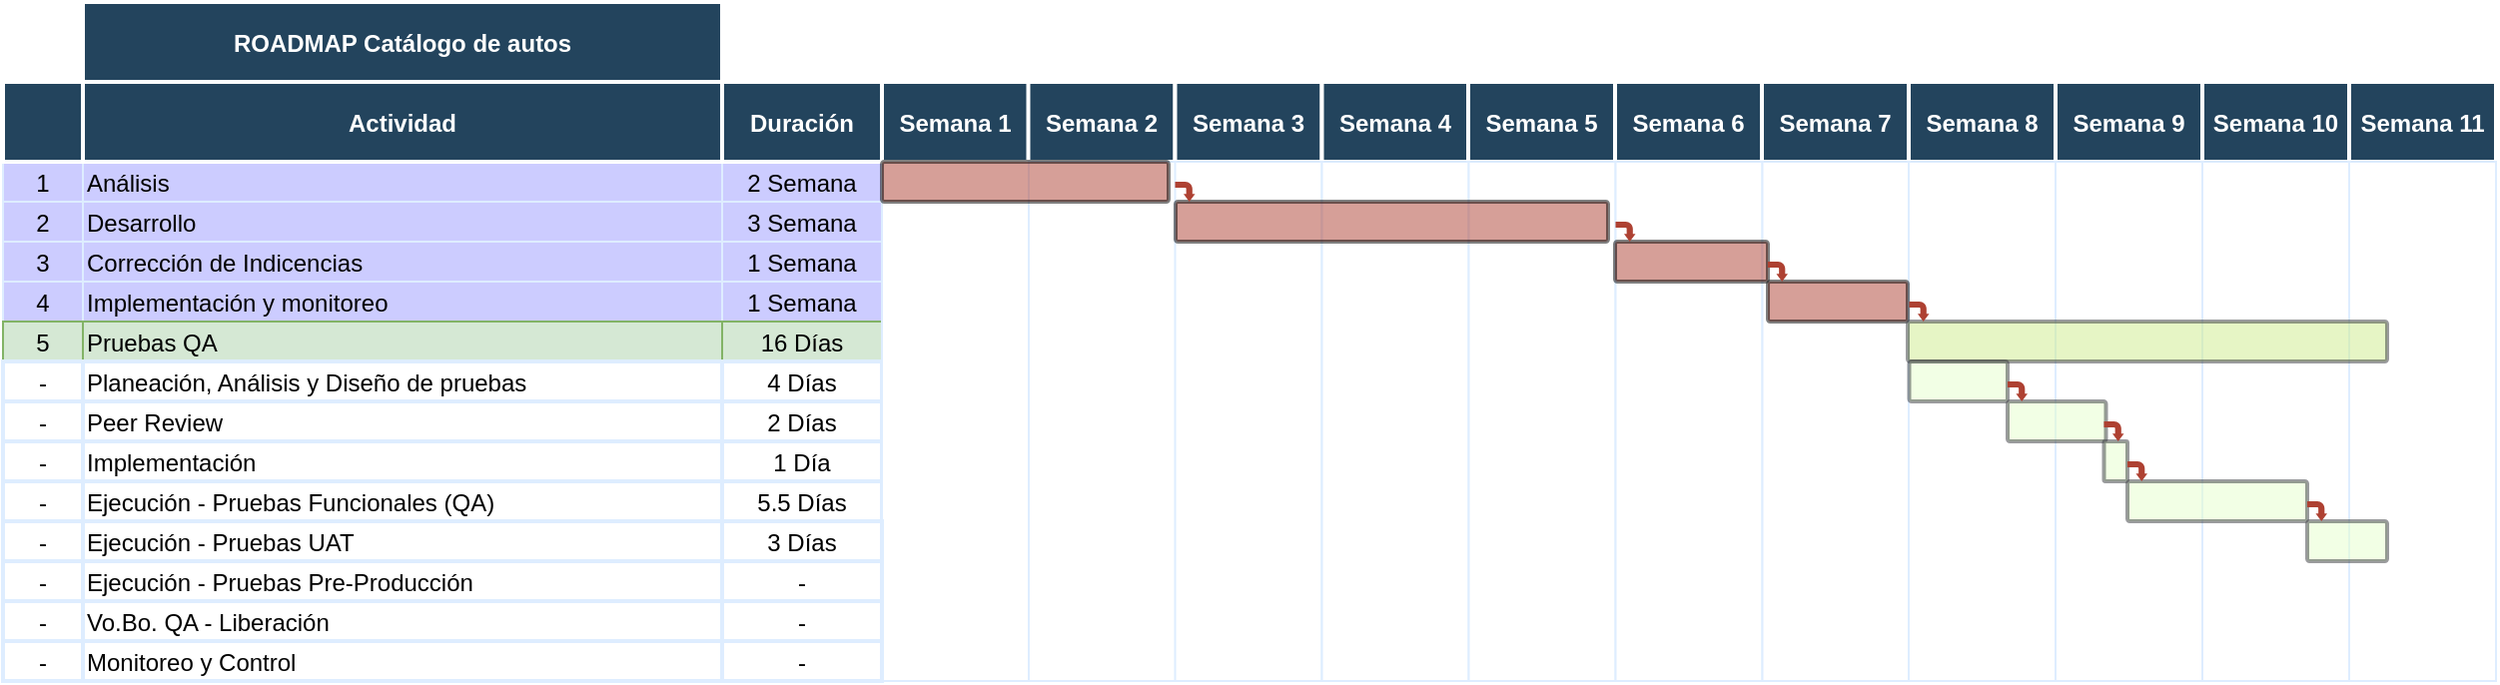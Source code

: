<mxfile version="22.1.18" type="github">
  <diagram name="Page-1" id="8378b5f6-a2b2-b727-a746-972ab9d02e00">
    <mxGraphModel dx="765" dy="421" grid="1" gridSize="10" guides="1" tooltips="1" connect="0" arrows="1" fold="1" page="1" pageScale="1.5" pageWidth="1169" pageHeight="827" background="none" math="0" shadow="0">
      <root>
        <mxCell id="0" />
        <mxCell id="1" parent="0" />
        <mxCell id="63" value="1" style="strokeColor=#DEEDFF;fillColor=#CCCCFF;" parent="1" vertex="1">
          <mxGeometry x="246.5" y="380" width="40" height="20" as="geometry" />
        </mxCell>
        <mxCell id="64" value="Análisis" style="align=left;strokeColor=#DEEDFF;fillColor=#CCCCFF;" parent="1" vertex="1">
          <mxGeometry x="286.5" y="380" width="320" height="20" as="geometry" />
        </mxCell>
        <mxCell id="65" value="2 Semana" style="strokeColor=#DEEDFF;fillColor=#CCCCFF;" parent="1" vertex="1">
          <mxGeometry x="606.5" y="380" width="80.0" height="20" as="geometry" />
        </mxCell>
        <mxCell id="69" value="2" style="strokeColor=#DEEDFF;fillColor=#CCCCFF;" parent="1" vertex="1">
          <mxGeometry x="246.5" y="400.0" width="40" height="20" as="geometry" />
        </mxCell>
        <mxCell id="70" value="Desarrollo" style="align=left;strokeColor=#DEEDFF;fillColor=#CCCCFF;" parent="1" vertex="1">
          <mxGeometry x="286.5" y="400.0" width="320.0" height="20" as="geometry" />
        </mxCell>
        <mxCell id="71" value="3 Semana" style="strokeColor=#DEEDFF;fillColor=#CCCCFF;" parent="1" vertex="1">
          <mxGeometry x="606.5" y="400.0" width="80.0" height="20" as="geometry" />
        </mxCell>
        <mxCell id="74" value="3" style="strokeColor=#DEEDFF;fillColor=#CCCCFF;" parent="1" vertex="1">
          <mxGeometry x="246.5" y="420.0" width="40" height="20" as="geometry" />
        </mxCell>
        <mxCell id="75" value="Corrección de Indicencias" style="align=left;strokeColor=#DEEDFF;fillColor=#CCCCFF;" parent="1" vertex="1">
          <mxGeometry x="286.5" y="420.0" width="320.0" height="20.0" as="geometry" />
        </mxCell>
        <mxCell id="76" value="1 Semana" style="strokeColor=#DEEDFF;fillColor=#CCCCFF;" parent="1" vertex="1">
          <mxGeometry x="606.5" y="420.0" width="80.0" height="20" as="geometry" />
        </mxCell>
        <mxCell id="79" value="4" style="strokeColor=#DEEDFF;fillColor=#CCCCFF;" parent="1" vertex="1">
          <mxGeometry x="246.5" y="440.0" width="40" height="20" as="geometry" />
        </mxCell>
        <mxCell id="80" value="Implementación y monitoreo" style="align=left;strokeColor=#DEEDFF;fillColor=#CCCCFF;" parent="1" vertex="1">
          <mxGeometry x="286.5" y="440.0" width="320" height="20" as="geometry" />
        </mxCell>
        <mxCell id="81" value="1 Semana" style="strokeColor=#DEEDFF;fillColor=#CCCCFF;" parent="1" vertex="1">
          <mxGeometry x="606.5" y="440.0" width="80.0" height="20" as="geometry" />
        </mxCell>
        <mxCell id="84" value="5" style="strokeColor=#82b366;fillColor=#d5e8d4;" parent="1" vertex="1">
          <mxGeometry x="246.5" y="460.0" width="40" height="20" as="geometry" />
        </mxCell>
        <mxCell id="85" value="Pruebas QA" style="align=left;strokeColor=#82b366;fillColor=#d5e8d4;" parent="1" vertex="1">
          <mxGeometry x="286.5" y="460.0" width="320.0" height="20" as="geometry" />
        </mxCell>
        <mxCell id="86" value="16 Días" style="strokeColor=#82b366;fillColor=#d5e8d4;" parent="1" vertex="1">
          <mxGeometry x="606.5" y="460.0" width="80.0" height="20" as="geometry" />
        </mxCell>
        <mxCell id="89" value="-" style="strokeColor=#DEEDFF;strokeWidth=2;" parent="1" vertex="1">
          <mxGeometry x="246.5" y="480.0" width="40" height="20" as="geometry" />
        </mxCell>
        <mxCell id="90" value="Planeación, Análisis y Diseño de pruebas" style="align=left;strokeColor=#DEEDFF;strokeWidth=2;" parent="1" vertex="1">
          <mxGeometry x="286.5" y="480.0" width="320.0" height="20" as="geometry" />
        </mxCell>
        <mxCell id="91" value="4 Días" style="strokeColor=#DEEDFF;strokeWidth=2;" parent="1" vertex="1">
          <mxGeometry x="606.5" y="480.0" width="80.0" height="20" as="geometry" />
        </mxCell>
        <mxCell id="94" value="-" style="strokeColor=#DEEDFF;strokeWidth=2;" parent="1" vertex="1">
          <mxGeometry x="246.5" y="500.0" width="40" height="20" as="geometry" />
        </mxCell>
        <mxCell id="95" value="Peer Review" style="align=left;strokeColor=#DEEDFF;strokeWidth=2;" parent="1" vertex="1">
          <mxGeometry x="286.5" y="500.0" width="320.0" height="20" as="geometry" />
        </mxCell>
        <mxCell id="96" value="2 Días" style="strokeColor=#DEEDFF;strokeWidth=2;" parent="1" vertex="1">
          <mxGeometry x="606.5" y="500.0" width="80.0" height="20" as="geometry" />
        </mxCell>
        <mxCell id="99" value="-" style="strokeColor=#DEEDFF;fillColor=#FFFFFF;strokeWidth=2;" parent="1" vertex="1">
          <mxGeometry x="246.5" y="520.0" width="40" height="20" as="geometry" />
        </mxCell>
        <mxCell id="100" value="Implementación" style="align=left;strokeColor=#DEEDFF;fillColor=#FFFFFF;strokeWidth=2;" parent="1" vertex="1">
          <mxGeometry x="286.5" y="520.0" width="320.0" height="20" as="geometry" />
        </mxCell>
        <mxCell id="101" value="1 Día" style="strokeColor=#DEEDFF;fillColor=#FFFFFF;strokeWidth=2;" parent="1" vertex="1">
          <mxGeometry x="606.5" y="520.0" width="80.0" height="20" as="geometry" />
        </mxCell>
        <mxCell id="104" value="-" style="strokeColor=#DEEDFF;fillColor=#FFFFFF;strokeWidth=2;" parent="1" vertex="1">
          <mxGeometry x="246.5" y="540.0" width="40" height="20" as="geometry" />
        </mxCell>
        <mxCell id="105" value="Ejecución - Pruebas Funcionales (QA)" style="align=left;strokeColor=#DEEDFF;fillColor=#FFFFFF;strokeWidth=2;" parent="1" vertex="1">
          <mxGeometry x="286.5" y="540.0" width="320.0" height="20.0" as="geometry" />
        </mxCell>
        <mxCell id="106" value="5.5 Días" style="strokeColor=#DEEDFF;fillColor=#FFFFFF;strokeWidth=2;" parent="1" vertex="1">
          <mxGeometry x="606.5" y="540.0" width="80.0" height="20" as="geometry" />
        </mxCell>
        <mxCell id="194" value="" style="strokeColor=#DEEDFF" parent="1" vertex="1">
          <mxGeometry x="686.5" y="380" width="73.5" height="260" as="geometry" />
        </mxCell>
        <mxCell id="2" value="Actividad" style="fillColor=#23445D;strokeColor=#FFFFFF;strokeWidth=2;fontColor=#FFFFFF;fontStyle=1" parent="1" vertex="1">
          <mxGeometry x="286.5" y="340" width="320" height="40" as="geometry" />
        </mxCell>
        <mxCell id="3" value="" style="fillColor=#23445D;strokeColor=#FFFFFF;strokeWidth=2;fontColor=#FFFFFF;fontStyle=1" parent="1" vertex="1">
          <mxGeometry x="246.5" y="340" width="40" height="40" as="geometry" />
        </mxCell>
        <mxCell id="4" value="Semana 1" style="fillColor=#23445D;strokeColor=#FFFFFF;strokeWidth=2;fontColor=#FFFFFF;fontStyle=1" parent="1" vertex="1">
          <mxGeometry x="686.5" y="340" width="73.5" height="40" as="geometry" />
        </mxCell>
        <mxCell id="12" value="Duración" style="fillColor=#23445D;strokeColor=#FFFFFF;strokeWidth=2;fontColor=#FFFFFF;fontStyle=1" parent="1" vertex="1">
          <mxGeometry x="606.5" y="340.0" width="80.0" height="40.0" as="geometry" />
        </mxCell>
        <mxCell id="0TEdr6XwHTBYmzNy-4LU-400" value="-" style="strokeColor=#DEEDFF;strokeWidth=2;" parent="1" vertex="1">
          <mxGeometry x="246.5" y="560.0" width="40" height="20" as="geometry" />
        </mxCell>
        <mxCell id="0TEdr6XwHTBYmzNy-4LU-401" value="Ejecución - Pruebas UAT" style="align=left;strokeColor=#DEEDFF;strokeWidth=2;" parent="1" vertex="1">
          <mxGeometry x="286.5" y="560.0" width="320.0" height="20" as="geometry" />
        </mxCell>
        <mxCell id="0TEdr6XwHTBYmzNy-4LU-402" value="3 Días" style="strokeColor=#DEEDFF;strokeWidth=2;" parent="1" vertex="1">
          <mxGeometry x="606.5" y="560.0" width="80.0" height="20" as="geometry" />
        </mxCell>
        <mxCell id="0TEdr6XwHTBYmzNy-4LU-405" value="-" style="strokeColor=#DEEDFF;fillColor=#FFFFFF;strokeWidth=2;" parent="1" vertex="1">
          <mxGeometry x="246.5" y="580.0" width="40" height="20" as="geometry" />
        </mxCell>
        <mxCell id="0TEdr6XwHTBYmzNy-4LU-406" value="Ejecución - Pruebas Pre-Producción" style="align=left;strokeColor=#DEEDFF;fillColor=#FFFFFF;strokeWidth=2;" parent="1" vertex="1">
          <mxGeometry x="286.5" y="580.0" width="320.0" height="20" as="geometry" />
        </mxCell>
        <mxCell id="0TEdr6XwHTBYmzNy-4LU-407" value="-" style="strokeColor=#DEEDFF;fillColor=#FFFFFF;strokeWidth=2;" parent="1" vertex="1">
          <mxGeometry x="606.5" y="580.0" width="80.0" height="20" as="geometry" />
        </mxCell>
        <mxCell id="0TEdr6XwHTBYmzNy-4LU-410" value="-" style="strokeColor=#DEEDFF;fillColor=#FFFFFF;strokeWidth=2;" parent="1" vertex="1">
          <mxGeometry x="246.5" y="600.0" width="40" height="20" as="geometry" />
        </mxCell>
        <mxCell id="0TEdr6XwHTBYmzNy-4LU-411" value="Vo.Bo. QA - Liberación" style="align=left;strokeColor=#DEEDFF;fillColor=#FFFFFF;strokeWidth=2;" parent="1" vertex="1">
          <mxGeometry x="286.5" y="600.0" width="320.0" height="20.0" as="geometry" />
        </mxCell>
        <mxCell id="0TEdr6XwHTBYmzNy-4LU-412" value="-" style="strokeColor=#DEEDFF;fillColor=#FFFFFF;strokeWidth=2;" parent="1" vertex="1">
          <mxGeometry x="606.5" y="600.0" width="80.0" height="20" as="geometry" />
        </mxCell>
        <mxCell id="0TEdr6XwHTBYmzNy-4LU-415" value="-" style="strokeColor=#DEEDFF;fillColor=#FFFFFF;strokeWidth=2;" parent="1" vertex="1">
          <mxGeometry x="246.5" y="620.0" width="40" height="20" as="geometry" />
        </mxCell>
        <mxCell id="0TEdr6XwHTBYmzNy-4LU-416" value="Monitoreo y Control" style="align=left;strokeColor=#DEEDFF;fillColor=#FFFFFF;strokeWidth=2;" parent="1" vertex="1">
          <mxGeometry x="286.5" y="620.0" width="320.0" height="20.0" as="geometry" />
        </mxCell>
        <mxCell id="0TEdr6XwHTBYmzNy-4LU-417" value="-" style="strokeColor=#DEEDFF;fillColor=#FFFFFF;strokeWidth=2;" parent="1" vertex="1">
          <mxGeometry x="606.5" y="620.0" width="80.0" height="20" as="geometry" />
        </mxCell>
        <mxCell id="0TEdr6XwHTBYmzNy-4LU-431" value="ROADMAP Catálogo de autos" style="fillColor=#23445D;strokeColor=#FFFFFF;strokeWidth=2;fontColor=#FFFFFF;fontStyle=1" parent="1" vertex="1">
          <mxGeometry x="286.5" y="300" width="320" height="40" as="geometry" />
        </mxCell>
        <mxCell id="rK6uFLKXqWD6iHWjql1R-243" value="Semana 2" style="fillColor=#23445D;strokeColor=#FFFFFF;strokeWidth=2;fontColor=#FFFFFF;fontStyle=1" parent="1" vertex="1">
          <mxGeometry x="759.75" y="340" width="73.5" height="40" as="geometry" />
        </mxCell>
        <mxCell id="rK6uFLKXqWD6iHWjql1R-244" value="Semana 3" style="fillColor=#23445D;strokeColor=#FFFFFF;strokeWidth=2;fontColor=#FFFFFF;fontStyle=1" parent="1" vertex="1">
          <mxGeometry x="833.25" y="340" width="73.5" height="40" as="geometry" />
        </mxCell>
        <mxCell id="rK6uFLKXqWD6iHWjql1R-245" value="Semana 4" style="fillColor=#23445D;strokeColor=#FFFFFF;strokeWidth=2;fontColor=#FFFFFF;fontStyle=1" parent="1" vertex="1">
          <mxGeometry x="906.75" y="340" width="73.5" height="40" as="geometry" />
        </mxCell>
        <mxCell id="rK6uFLKXqWD6iHWjql1R-246" value="Semana 5" style="fillColor=#23445D;strokeColor=#FFFFFF;strokeWidth=2;fontColor=#FFFFFF;fontStyle=1" parent="1" vertex="1">
          <mxGeometry x="980" y="340" width="73.5" height="40" as="geometry" />
        </mxCell>
        <mxCell id="rK6uFLKXqWD6iHWjql1R-247" value="Semana 6" style="fillColor=#23445D;strokeColor=#FFFFFF;strokeWidth=2;fontColor=#FFFFFF;fontStyle=1" parent="1" vertex="1">
          <mxGeometry x="1053.5" y="340" width="73.5" height="40" as="geometry" />
        </mxCell>
        <mxCell id="rK6uFLKXqWD6iHWjql1R-248" value="Semana 7" style="fillColor=#23445D;strokeColor=#FFFFFF;strokeWidth=2;fontColor=#FFFFFF;fontStyle=1" parent="1" vertex="1">
          <mxGeometry x="1127" y="340" width="73.5" height="40" as="geometry" />
        </mxCell>
        <mxCell id="rK6uFLKXqWD6iHWjql1R-249" value="Semana 8" style="fillColor=#23445D;strokeColor=#FFFFFF;strokeWidth=2;fontColor=#FFFFFF;fontStyle=1" parent="1" vertex="1">
          <mxGeometry x="1200.5" y="340" width="73.5" height="40" as="geometry" />
        </mxCell>
        <mxCell id="rK6uFLKXqWD6iHWjql1R-250" value="Semana 9" style="fillColor=#23445D;strokeColor=#FFFFFF;strokeWidth=2;fontColor=#FFFFFF;fontStyle=1" parent="1" vertex="1">
          <mxGeometry x="1274" y="340" width="73.5" height="40" as="geometry" />
        </mxCell>
        <mxCell id="rK6uFLKXqWD6iHWjql1R-251" value="Semana 10" style="fillColor=#23445D;strokeColor=#FFFFFF;strokeWidth=2;fontColor=#FFFFFF;fontStyle=1" parent="1" vertex="1">
          <mxGeometry x="1347.5" y="340" width="73.5" height="40" as="geometry" />
        </mxCell>
        <mxCell id="rK6uFLKXqWD6iHWjql1R-252" value="Semana 11" style="fillColor=#23445D;strokeColor=#FFFFFF;strokeWidth=2;fontColor=#FFFFFF;fontStyle=1" parent="1" vertex="1">
          <mxGeometry x="1421" y="340" width="73.5" height="40" as="geometry" />
        </mxCell>
        <mxCell id="rK6uFLKXqWD6iHWjql1R-254" value="" style="strokeColor=#DEEDFF" parent="1" vertex="1">
          <mxGeometry x="760" y="380" width="73.5" height="260" as="geometry" />
        </mxCell>
        <mxCell id="rK6uFLKXqWD6iHWjql1R-255" value="" style="strokeColor=#DEEDFF" parent="1" vertex="1">
          <mxGeometry x="833.25" y="380" width="73.5" height="260" as="geometry" />
        </mxCell>
        <mxCell id="rK6uFLKXqWD6iHWjql1R-256" value="" style="strokeColor=#DEEDFF" parent="1" vertex="1">
          <mxGeometry x="906.75" y="380" width="73.5" height="260" as="geometry" />
        </mxCell>
        <mxCell id="rK6uFLKXqWD6iHWjql1R-257" value="" style="strokeColor=#DEEDFF" parent="1" vertex="1">
          <mxGeometry x="980.25" y="380" width="73.5" height="260" as="geometry" />
        </mxCell>
        <mxCell id="rK6uFLKXqWD6iHWjql1R-258" value="" style="strokeColor=#DEEDFF" parent="1" vertex="1">
          <mxGeometry x="1053.75" y="380" width="73.5" height="260" as="geometry" />
        </mxCell>
        <mxCell id="rK6uFLKXqWD6iHWjql1R-259" value="" style="strokeColor=#DEEDFF" parent="1" vertex="1">
          <mxGeometry x="1127.25" y="380" width="73.5" height="260" as="geometry" />
        </mxCell>
        <mxCell id="rK6uFLKXqWD6iHWjql1R-260" value="" style="strokeColor=#DEEDFF" parent="1" vertex="1">
          <mxGeometry x="1200.5" y="380" width="73.5" height="260" as="geometry" />
        </mxCell>
        <mxCell id="rK6uFLKXqWD6iHWjql1R-261" value="" style="strokeColor=#DEEDFF" parent="1" vertex="1">
          <mxGeometry x="1274" y="380" width="73.5" height="260" as="geometry" />
        </mxCell>
        <mxCell id="rK6uFLKXqWD6iHWjql1R-262" value="" style="strokeColor=#DEEDFF" parent="1" vertex="1">
          <mxGeometry x="1347.5" y="380" width="73.5" height="260" as="geometry" />
        </mxCell>
        <mxCell id="rK6uFLKXqWD6iHWjql1R-263" value="" style="strokeColor=#DEEDFF" parent="1" vertex="1">
          <mxGeometry x="1421" y="380" width="73.5" height="260" as="geometry" />
        </mxCell>
        <mxCell id="242" value="" style="shape=mxgraph.flowchart.process;fillColor=#AE4132;strokeColor=#000000;strokeWidth=2;opacity=50" parent="1" vertex="1">
          <mxGeometry x="686.5" y="380" width="143.5" height="20" as="geometry" />
        </mxCell>
        <mxCell id="rK6uFLKXqWD6iHWjql1R-253" value="" style="shape=mxgraph.flowchart.process;fillColor=#AE4132;strokeColor=#000000;strokeWidth=2;opacity=50" parent="1" vertex="1">
          <mxGeometry x="833.5" y="400" width="216.5" height="20" as="geometry" />
        </mxCell>
        <mxCell id="rK6uFLKXqWD6iHWjql1R-264" value="" style="shape=mxgraph.flowchart.process;fillColor=#AE4132;strokeColor=#000000;strokeWidth=2;opacity=50" parent="1" vertex="1">
          <mxGeometry x="1053.5" y="420" width="76.5" height="20" as="geometry" />
        </mxCell>
        <mxCell id="rK6uFLKXqWD6iHWjql1R-265" value="" style="shape=mxgraph.flowchart.process;fillColor=#AE4132;strokeColor=#000000;strokeWidth=2;opacity=50" parent="1" vertex="1">
          <mxGeometry x="1130" y="440" width="70" height="20" as="geometry" />
        </mxCell>
        <mxCell id="NE0bAx0aJU_km6K3DfQn-242" value="" style="shape=mxgraph.flowchart.process;fillColor=#cdeb8b;strokeColor=#36393d;strokeWidth=2;opacity=50;" vertex="1" parent="1">
          <mxGeometry x="1200" y="460" width="240" height="20" as="geometry" />
        </mxCell>
        <mxCell id="NE0bAx0aJU_km6K3DfQn-243" value="" style="shape=mxgraph.flowchart.process;fillColor=#E6FFCC;strokeColor=#36393d;strokeWidth=2;opacity=50;" vertex="1" parent="1">
          <mxGeometry x="1200.75" y="480" width="49.25" height="20" as="geometry" />
        </mxCell>
        <mxCell id="NE0bAx0aJU_km6K3DfQn-244" value="" style="shape=mxgraph.flowchart.process;fillColor=#E6FFCC;strokeColor=#36393d;strokeWidth=2;opacity=50;" vertex="1" parent="1">
          <mxGeometry x="1250" y="500" width="49.25" height="20" as="geometry" />
        </mxCell>
        <mxCell id="NE0bAx0aJU_km6K3DfQn-245" value="" style="shape=mxgraph.flowchart.process;fillColor=#E6FFCC;strokeColor=#36393d;strokeWidth=2;opacity=50;" vertex="1" parent="1">
          <mxGeometry x="1298.25" y="520" width="11.75" height="20" as="geometry" />
        </mxCell>
        <mxCell id="NE0bAx0aJU_km6K3DfQn-246" value="" style="shape=mxgraph.flowchart.process;fillColor=#E6FFCC;strokeColor=#36393d;strokeWidth=2;opacity=50;" vertex="1" parent="1">
          <mxGeometry x="1310" y="540" width="90" height="20" as="geometry" />
        </mxCell>
        <mxCell id="NE0bAx0aJU_km6K3DfQn-247" value="" style="shape=mxgraph.flowchart.process;fillColor=#E6FFCC;strokeColor=#36393d;strokeWidth=2;opacity=50;" vertex="1" parent="1">
          <mxGeometry x="1400" y="560" width="40" height="20" as="geometry" />
        </mxCell>
        <mxCell id="NE0bAx0aJU_km6K3DfQn-248" value="" style="shape=mxgraph.arrows.bent_right_arrow;fillColor=#AE4132;strokeColor=none;strokeWidth=2;direction=south" vertex="1" parent="1">
          <mxGeometry x="833.25" y="390.0" width="10.0" height="10.0" as="geometry" />
        </mxCell>
        <mxCell id="NE0bAx0aJU_km6K3DfQn-249" value="" style="shape=mxgraph.arrows.bent_right_arrow;fillColor=#AE4132;strokeColor=none;strokeWidth=2;direction=south" vertex="1" parent="1">
          <mxGeometry x="1053.75" y="410.0" width="10.0" height="10.0" as="geometry" />
        </mxCell>
        <mxCell id="NE0bAx0aJU_km6K3DfQn-250" value="" style="shape=mxgraph.arrows.bent_right_arrow;fillColor=#AE4132;strokeColor=none;strokeWidth=2;direction=south" vertex="1" parent="1">
          <mxGeometry x="1130.0" y="430.0" width="10.0" height="10.0" as="geometry" />
        </mxCell>
        <mxCell id="NE0bAx0aJU_km6K3DfQn-251" value="" style="shape=mxgraph.arrows.bent_right_arrow;fillColor=#AE4132;strokeColor=none;strokeWidth=2;direction=south" vertex="1" parent="1">
          <mxGeometry x="1200.75" y="450.0" width="10.0" height="10.0" as="geometry" />
        </mxCell>
        <mxCell id="NE0bAx0aJU_km6K3DfQn-252" value="" style="shape=mxgraph.arrows.bent_right_arrow;fillColor=#AE4132;strokeColor=none;strokeWidth=2;direction=south" vertex="1" parent="1">
          <mxGeometry x="1250.0" y="490.0" width="10.0" height="10.0" as="geometry" />
        </mxCell>
        <mxCell id="NE0bAx0aJU_km6K3DfQn-253" value="" style="shape=mxgraph.arrows.bent_right_arrow;fillColor=#AE4132;strokeColor=none;strokeWidth=2;direction=south" vertex="1" parent="1">
          <mxGeometry x="1298.25" y="510.0" width="10.0" height="10.0" as="geometry" />
        </mxCell>
        <mxCell id="NE0bAx0aJU_km6K3DfQn-254" value="" style="shape=mxgraph.arrows.bent_right_arrow;fillColor=#AE4132;strokeColor=none;strokeWidth=2;direction=south" vertex="1" parent="1">
          <mxGeometry x="1310.0" y="530.0" width="10.0" height="10.0" as="geometry" />
        </mxCell>
        <mxCell id="NE0bAx0aJU_km6K3DfQn-255" value="" style="shape=mxgraph.arrows.bent_right_arrow;fillColor=#AE4132;strokeColor=none;strokeWidth=2;direction=south" vertex="1" parent="1">
          <mxGeometry x="1400.0" y="550.0" width="10.0" height="10.0" as="geometry" />
        </mxCell>
      </root>
    </mxGraphModel>
  </diagram>
</mxfile>
